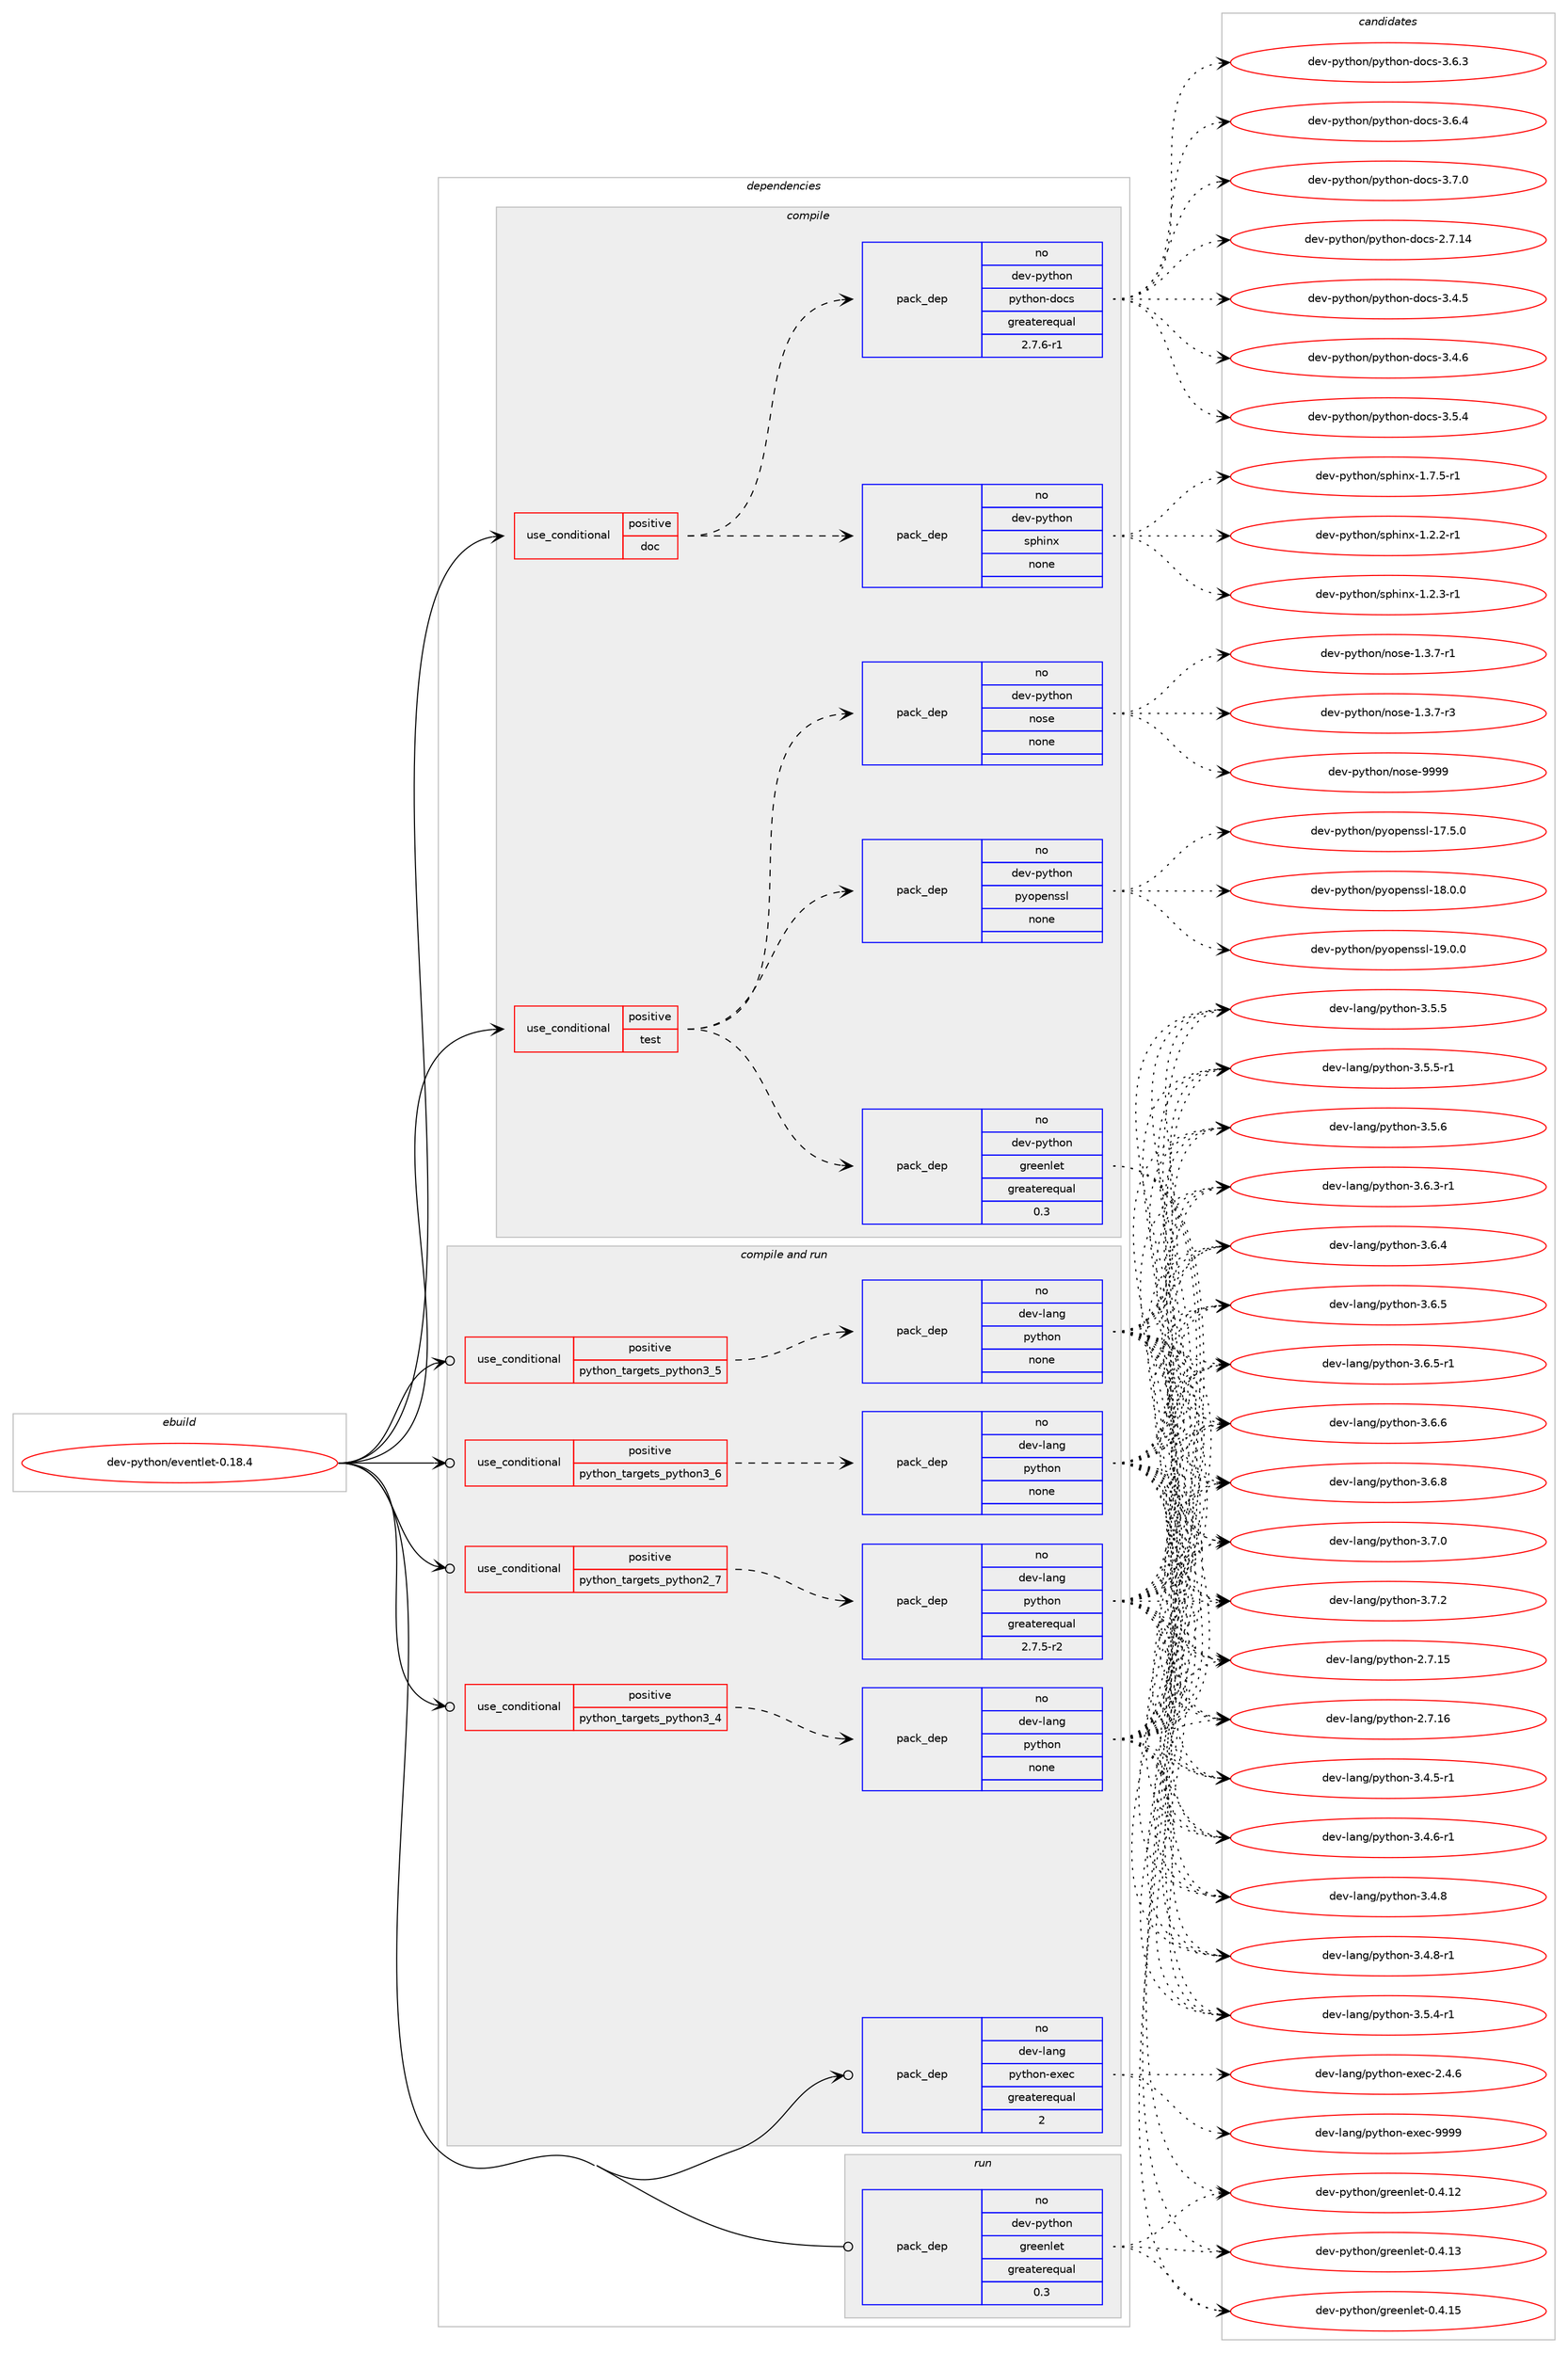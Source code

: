 digraph prolog {

# *************
# Graph options
# *************

newrank=true;
concentrate=true;
compound=true;
graph [rankdir=LR,fontname=Helvetica,fontsize=10,ranksep=1.5];#, ranksep=2.5, nodesep=0.2];
edge  [arrowhead=vee];
node  [fontname=Helvetica,fontsize=10];

# **********
# The ebuild
# **********

subgraph cluster_leftcol {
color=gray;
rank=same;
label=<<i>ebuild</i>>;
id [label="dev-python/eventlet-0.18.4", color=red, width=4, href="../dev-python/eventlet-0.18.4.svg"];
}

# ****************
# The dependencies
# ****************

subgraph cluster_midcol {
color=gray;
label=<<i>dependencies</i>>;
subgraph cluster_compile {
fillcolor="#eeeeee";
style=filled;
label=<<i>compile</i>>;
subgraph cond373971 {
dependency1408197 [label=<<TABLE BORDER="0" CELLBORDER="1" CELLSPACING="0" CELLPADDING="4"><TR><TD ROWSPAN="3" CELLPADDING="10">use_conditional</TD></TR><TR><TD>positive</TD></TR><TR><TD>doc</TD></TR></TABLE>>, shape=none, color=red];
subgraph pack1010967 {
dependency1408198 [label=<<TABLE BORDER="0" CELLBORDER="1" CELLSPACING="0" CELLPADDING="4" WIDTH="220"><TR><TD ROWSPAN="6" CELLPADDING="30">pack_dep</TD></TR><TR><TD WIDTH="110">no</TD></TR><TR><TD>dev-python</TD></TR><TR><TD>sphinx</TD></TR><TR><TD>none</TD></TR><TR><TD></TD></TR></TABLE>>, shape=none, color=blue];
}
dependency1408197:e -> dependency1408198:w [weight=20,style="dashed",arrowhead="vee"];
subgraph pack1010968 {
dependency1408199 [label=<<TABLE BORDER="0" CELLBORDER="1" CELLSPACING="0" CELLPADDING="4" WIDTH="220"><TR><TD ROWSPAN="6" CELLPADDING="30">pack_dep</TD></TR><TR><TD WIDTH="110">no</TD></TR><TR><TD>dev-python</TD></TR><TR><TD>python-docs</TD></TR><TR><TD>greaterequal</TD></TR><TR><TD>2.7.6-r1</TD></TR></TABLE>>, shape=none, color=blue];
}
dependency1408197:e -> dependency1408199:w [weight=20,style="dashed",arrowhead="vee"];
}
id:e -> dependency1408197:w [weight=20,style="solid",arrowhead="vee"];
subgraph cond373972 {
dependency1408200 [label=<<TABLE BORDER="0" CELLBORDER="1" CELLSPACING="0" CELLPADDING="4"><TR><TD ROWSPAN="3" CELLPADDING="10">use_conditional</TD></TR><TR><TD>positive</TD></TR><TR><TD>test</TD></TR></TABLE>>, shape=none, color=red];
subgraph pack1010969 {
dependency1408201 [label=<<TABLE BORDER="0" CELLBORDER="1" CELLSPACING="0" CELLPADDING="4" WIDTH="220"><TR><TD ROWSPAN="6" CELLPADDING="30">pack_dep</TD></TR><TR><TD WIDTH="110">no</TD></TR><TR><TD>dev-python</TD></TR><TR><TD>greenlet</TD></TR><TR><TD>greaterequal</TD></TR><TR><TD>0.3</TD></TR></TABLE>>, shape=none, color=blue];
}
dependency1408200:e -> dependency1408201:w [weight=20,style="dashed",arrowhead="vee"];
subgraph pack1010970 {
dependency1408202 [label=<<TABLE BORDER="0" CELLBORDER="1" CELLSPACING="0" CELLPADDING="4" WIDTH="220"><TR><TD ROWSPAN="6" CELLPADDING="30">pack_dep</TD></TR><TR><TD WIDTH="110">no</TD></TR><TR><TD>dev-python</TD></TR><TR><TD>pyopenssl</TD></TR><TR><TD>none</TD></TR><TR><TD></TD></TR></TABLE>>, shape=none, color=blue];
}
dependency1408200:e -> dependency1408202:w [weight=20,style="dashed",arrowhead="vee"];
subgraph pack1010971 {
dependency1408203 [label=<<TABLE BORDER="0" CELLBORDER="1" CELLSPACING="0" CELLPADDING="4" WIDTH="220"><TR><TD ROWSPAN="6" CELLPADDING="30">pack_dep</TD></TR><TR><TD WIDTH="110">no</TD></TR><TR><TD>dev-python</TD></TR><TR><TD>nose</TD></TR><TR><TD>none</TD></TR><TR><TD></TD></TR></TABLE>>, shape=none, color=blue];
}
dependency1408200:e -> dependency1408203:w [weight=20,style="dashed",arrowhead="vee"];
}
id:e -> dependency1408200:w [weight=20,style="solid",arrowhead="vee"];
}
subgraph cluster_compileandrun {
fillcolor="#eeeeee";
style=filled;
label=<<i>compile and run</i>>;
subgraph cond373973 {
dependency1408204 [label=<<TABLE BORDER="0" CELLBORDER="1" CELLSPACING="0" CELLPADDING="4"><TR><TD ROWSPAN="3" CELLPADDING="10">use_conditional</TD></TR><TR><TD>positive</TD></TR><TR><TD>python_targets_python2_7</TD></TR></TABLE>>, shape=none, color=red];
subgraph pack1010972 {
dependency1408205 [label=<<TABLE BORDER="0" CELLBORDER="1" CELLSPACING="0" CELLPADDING="4" WIDTH="220"><TR><TD ROWSPAN="6" CELLPADDING="30">pack_dep</TD></TR><TR><TD WIDTH="110">no</TD></TR><TR><TD>dev-lang</TD></TR><TR><TD>python</TD></TR><TR><TD>greaterequal</TD></TR><TR><TD>2.7.5-r2</TD></TR></TABLE>>, shape=none, color=blue];
}
dependency1408204:e -> dependency1408205:w [weight=20,style="dashed",arrowhead="vee"];
}
id:e -> dependency1408204:w [weight=20,style="solid",arrowhead="odotvee"];
subgraph cond373974 {
dependency1408206 [label=<<TABLE BORDER="0" CELLBORDER="1" CELLSPACING="0" CELLPADDING="4"><TR><TD ROWSPAN="3" CELLPADDING="10">use_conditional</TD></TR><TR><TD>positive</TD></TR><TR><TD>python_targets_python3_4</TD></TR></TABLE>>, shape=none, color=red];
subgraph pack1010973 {
dependency1408207 [label=<<TABLE BORDER="0" CELLBORDER="1" CELLSPACING="0" CELLPADDING="4" WIDTH="220"><TR><TD ROWSPAN="6" CELLPADDING="30">pack_dep</TD></TR><TR><TD WIDTH="110">no</TD></TR><TR><TD>dev-lang</TD></TR><TR><TD>python</TD></TR><TR><TD>none</TD></TR><TR><TD></TD></TR></TABLE>>, shape=none, color=blue];
}
dependency1408206:e -> dependency1408207:w [weight=20,style="dashed",arrowhead="vee"];
}
id:e -> dependency1408206:w [weight=20,style="solid",arrowhead="odotvee"];
subgraph cond373975 {
dependency1408208 [label=<<TABLE BORDER="0" CELLBORDER="1" CELLSPACING="0" CELLPADDING="4"><TR><TD ROWSPAN="3" CELLPADDING="10">use_conditional</TD></TR><TR><TD>positive</TD></TR><TR><TD>python_targets_python3_5</TD></TR></TABLE>>, shape=none, color=red];
subgraph pack1010974 {
dependency1408209 [label=<<TABLE BORDER="0" CELLBORDER="1" CELLSPACING="0" CELLPADDING="4" WIDTH="220"><TR><TD ROWSPAN="6" CELLPADDING="30">pack_dep</TD></TR><TR><TD WIDTH="110">no</TD></TR><TR><TD>dev-lang</TD></TR><TR><TD>python</TD></TR><TR><TD>none</TD></TR><TR><TD></TD></TR></TABLE>>, shape=none, color=blue];
}
dependency1408208:e -> dependency1408209:w [weight=20,style="dashed",arrowhead="vee"];
}
id:e -> dependency1408208:w [weight=20,style="solid",arrowhead="odotvee"];
subgraph cond373976 {
dependency1408210 [label=<<TABLE BORDER="0" CELLBORDER="1" CELLSPACING="0" CELLPADDING="4"><TR><TD ROWSPAN="3" CELLPADDING="10">use_conditional</TD></TR><TR><TD>positive</TD></TR><TR><TD>python_targets_python3_6</TD></TR></TABLE>>, shape=none, color=red];
subgraph pack1010975 {
dependency1408211 [label=<<TABLE BORDER="0" CELLBORDER="1" CELLSPACING="0" CELLPADDING="4" WIDTH="220"><TR><TD ROWSPAN="6" CELLPADDING="30">pack_dep</TD></TR><TR><TD WIDTH="110">no</TD></TR><TR><TD>dev-lang</TD></TR><TR><TD>python</TD></TR><TR><TD>none</TD></TR><TR><TD></TD></TR></TABLE>>, shape=none, color=blue];
}
dependency1408210:e -> dependency1408211:w [weight=20,style="dashed",arrowhead="vee"];
}
id:e -> dependency1408210:w [weight=20,style="solid",arrowhead="odotvee"];
subgraph pack1010976 {
dependency1408212 [label=<<TABLE BORDER="0" CELLBORDER="1" CELLSPACING="0" CELLPADDING="4" WIDTH="220"><TR><TD ROWSPAN="6" CELLPADDING="30">pack_dep</TD></TR><TR><TD WIDTH="110">no</TD></TR><TR><TD>dev-lang</TD></TR><TR><TD>python-exec</TD></TR><TR><TD>greaterequal</TD></TR><TR><TD>2</TD></TR></TABLE>>, shape=none, color=blue];
}
id:e -> dependency1408212:w [weight=20,style="solid",arrowhead="odotvee"];
}
subgraph cluster_run {
fillcolor="#eeeeee";
style=filled;
label=<<i>run</i>>;
subgraph pack1010977 {
dependency1408213 [label=<<TABLE BORDER="0" CELLBORDER="1" CELLSPACING="0" CELLPADDING="4" WIDTH="220"><TR><TD ROWSPAN="6" CELLPADDING="30">pack_dep</TD></TR><TR><TD WIDTH="110">no</TD></TR><TR><TD>dev-python</TD></TR><TR><TD>greenlet</TD></TR><TR><TD>greaterequal</TD></TR><TR><TD>0.3</TD></TR></TABLE>>, shape=none, color=blue];
}
id:e -> dependency1408213:w [weight=20,style="solid",arrowhead="odot"];
}
}

# **************
# The candidates
# **************

subgraph cluster_choices {
rank=same;
color=gray;
label=<<i>candidates</i>>;

subgraph choice1010967 {
color=black;
nodesep=1;
choice10010111845112121116104111110471151121041051101204549465046504511449 [label="dev-python/sphinx-1.2.2-r1", color=red, width=4,href="../dev-python/sphinx-1.2.2-r1.svg"];
choice10010111845112121116104111110471151121041051101204549465046514511449 [label="dev-python/sphinx-1.2.3-r1", color=red, width=4,href="../dev-python/sphinx-1.2.3-r1.svg"];
choice10010111845112121116104111110471151121041051101204549465546534511449 [label="dev-python/sphinx-1.7.5-r1", color=red, width=4,href="../dev-python/sphinx-1.7.5-r1.svg"];
dependency1408198:e -> choice10010111845112121116104111110471151121041051101204549465046504511449:w [style=dotted,weight="100"];
dependency1408198:e -> choice10010111845112121116104111110471151121041051101204549465046514511449:w [style=dotted,weight="100"];
dependency1408198:e -> choice10010111845112121116104111110471151121041051101204549465546534511449:w [style=dotted,weight="100"];
}
subgraph choice1010968 {
color=black;
nodesep=1;
choice1001011184511212111610411111047112121116104111110451001119911545504655464952 [label="dev-python/python-docs-2.7.14", color=red, width=4,href="../dev-python/python-docs-2.7.14.svg"];
choice10010111845112121116104111110471121211161041111104510011199115455146524653 [label="dev-python/python-docs-3.4.5", color=red, width=4,href="../dev-python/python-docs-3.4.5.svg"];
choice10010111845112121116104111110471121211161041111104510011199115455146524654 [label="dev-python/python-docs-3.4.6", color=red, width=4,href="../dev-python/python-docs-3.4.6.svg"];
choice10010111845112121116104111110471121211161041111104510011199115455146534652 [label="dev-python/python-docs-3.5.4", color=red, width=4,href="../dev-python/python-docs-3.5.4.svg"];
choice10010111845112121116104111110471121211161041111104510011199115455146544651 [label="dev-python/python-docs-3.6.3", color=red, width=4,href="../dev-python/python-docs-3.6.3.svg"];
choice10010111845112121116104111110471121211161041111104510011199115455146544652 [label="dev-python/python-docs-3.6.4", color=red, width=4,href="../dev-python/python-docs-3.6.4.svg"];
choice10010111845112121116104111110471121211161041111104510011199115455146554648 [label="dev-python/python-docs-3.7.0", color=red, width=4,href="../dev-python/python-docs-3.7.0.svg"];
dependency1408199:e -> choice1001011184511212111610411111047112121116104111110451001119911545504655464952:w [style=dotted,weight="100"];
dependency1408199:e -> choice10010111845112121116104111110471121211161041111104510011199115455146524653:w [style=dotted,weight="100"];
dependency1408199:e -> choice10010111845112121116104111110471121211161041111104510011199115455146524654:w [style=dotted,weight="100"];
dependency1408199:e -> choice10010111845112121116104111110471121211161041111104510011199115455146534652:w [style=dotted,weight="100"];
dependency1408199:e -> choice10010111845112121116104111110471121211161041111104510011199115455146544651:w [style=dotted,weight="100"];
dependency1408199:e -> choice10010111845112121116104111110471121211161041111104510011199115455146544652:w [style=dotted,weight="100"];
dependency1408199:e -> choice10010111845112121116104111110471121211161041111104510011199115455146554648:w [style=dotted,weight="100"];
}
subgraph choice1010969 {
color=black;
nodesep=1;
choice100101118451121211161041111104710311410110111010810111645484652464950 [label="dev-python/greenlet-0.4.12", color=red, width=4,href="../dev-python/greenlet-0.4.12.svg"];
choice100101118451121211161041111104710311410110111010810111645484652464951 [label="dev-python/greenlet-0.4.13", color=red, width=4,href="../dev-python/greenlet-0.4.13.svg"];
choice100101118451121211161041111104710311410110111010810111645484652464953 [label="dev-python/greenlet-0.4.15", color=red, width=4,href="../dev-python/greenlet-0.4.15.svg"];
dependency1408201:e -> choice100101118451121211161041111104710311410110111010810111645484652464950:w [style=dotted,weight="100"];
dependency1408201:e -> choice100101118451121211161041111104710311410110111010810111645484652464951:w [style=dotted,weight="100"];
dependency1408201:e -> choice100101118451121211161041111104710311410110111010810111645484652464953:w [style=dotted,weight="100"];
}
subgraph choice1010970 {
color=black;
nodesep=1;
choice100101118451121211161041111104711212111111210111011511510845495546534648 [label="dev-python/pyopenssl-17.5.0", color=red, width=4,href="../dev-python/pyopenssl-17.5.0.svg"];
choice100101118451121211161041111104711212111111210111011511510845495646484648 [label="dev-python/pyopenssl-18.0.0", color=red, width=4,href="../dev-python/pyopenssl-18.0.0.svg"];
choice100101118451121211161041111104711212111111210111011511510845495746484648 [label="dev-python/pyopenssl-19.0.0", color=red, width=4,href="../dev-python/pyopenssl-19.0.0.svg"];
dependency1408202:e -> choice100101118451121211161041111104711212111111210111011511510845495546534648:w [style=dotted,weight="100"];
dependency1408202:e -> choice100101118451121211161041111104711212111111210111011511510845495646484648:w [style=dotted,weight="100"];
dependency1408202:e -> choice100101118451121211161041111104711212111111210111011511510845495746484648:w [style=dotted,weight="100"];
}
subgraph choice1010971 {
color=black;
nodesep=1;
choice10010111845112121116104111110471101111151014549465146554511449 [label="dev-python/nose-1.3.7-r1", color=red, width=4,href="../dev-python/nose-1.3.7-r1.svg"];
choice10010111845112121116104111110471101111151014549465146554511451 [label="dev-python/nose-1.3.7-r3", color=red, width=4,href="../dev-python/nose-1.3.7-r3.svg"];
choice10010111845112121116104111110471101111151014557575757 [label="dev-python/nose-9999", color=red, width=4,href="../dev-python/nose-9999.svg"];
dependency1408203:e -> choice10010111845112121116104111110471101111151014549465146554511449:w [style=dotted,weight="100"];
dependency1408203:e -> choice10010111845112121116104111110471101111151014549465146554511451:w [style=dotted,weight="100"];
dependency1408203:e -> choice10010111845112121116104111110471101111151014557575757:w [style=dotted,weight="100"];
}
subgraph choice1010972 {
color=black;
nodesep=1;
choice10010111845108971101034711212111610411111045504655464953 [label="dev-lang/python-2.7.15", color=red, width=4,href="../dev-lang/python-2.7.15.svg"];
choice10010111845108971101034711212111610411111045504655464954 [label="dev-lang/python-2.7.16", color=red, width=4,href="../dev-lang/python-2.7.16.svg"];
choice1001011184510897110103471121211161041111104551465246534511449 [label="dev-lang/python-3.4.5-r1", color=red, width=4,href="../dev-lang/python-3.4.5-r1.svg"];
choice1001011184510897110103471121211161041111104551465246544511449 [label="dev-lang/python-3.4.6-r1", color=red, width=4,href="../dev-lang/python-3.4.6-r1.svg"];
choice100101118451089711010347112121116104111110455146524656 [label="dev-lang/python-3.4.8", color=red, width=4,href="../dev-lang/python-3.4.8.svg"];
choice1001011184510897110103471121211161041111104551465246564511449 [label="dev-lang/python-3.4.8-r1", color=red, width=4,href="../dev-lang/python-3.4.8-r1.svg"];
choice1001011184510897110103471121211161041111104551465346524511449 [label="dev-lang/python-3.5.4-r1", color=red, width=4,href="../dev-lang/python-3.5.4-r1.svg"];
choice100101118451089711010347112121116104111110455146534653 [label="dev-lang/python-3.5.5", color=red, width=4,href="../dev-lang/python-3.5.5.svg"];
choice1001011184510897110103471121211161041111104551465346534511449 [label="dev-lang/python-3.5.5-r1", color=red, width=4,href="../dev-lang/python-3.5.5-r1.svg"];
choice100101118451089711010347112121116104111110455146534654 [label="dev-lang/python-3.5.6", color=red, width=4,href="../dev-lang/python-3.5.6.svg"];
choice1001011184510897110103471121211161041111104551465446514511449 [label="dev-lang/python-3.6.3-r1", color=red, width=4,href="../dev-lang/python-3.6.3-r1.svg"];
choice100101118451089711010347112121116104111110455146544652 [label="dev-lang/python-3.6.4", color=red, width=4,href="../dev-lang/python-3.6.4.svg"];
choice100101118451089711010347112121116104111110455146544653 [label="dev-lang/python-3.6.5", color=red, width=4,href="../dev-lang/python-3.6.5.svg"];
choice1001011184510897110103471121211161041111104551465446534511449 [label="dev-lang/python-3.6.5-r1", color=red, width=4,href="../dev-lang/python-3.6.5-r1.svg"];
choice100101118451089711010347112121116104111110455146544654 [label="dev-lang/python-3.6.6", color=red, width=4,href="../dev-lang/python-3.6.6.svg"];
choice100101118451089711010347112121116104111110455146544656 [label="dev-lang/python-3.6.8", color=red, width=4,href="../dev-lang/python-3.6.8.svg"];
choice100101118451089711010347112121116104111110455146554648 [label="dev-lang/python-3.7.0", color=red, width=4,href="../dev-lang/python-3.7.0.svg"];
choice100101118451089711010347112121116104111110455146554650 [label="dev-lang/python-3.7.2", color=red, width=4,href="../dev-lang/python-3.7.2.svg"];
dependency1408205:e -> choice10010111845108971101034711212111610411111045504655464953:w [style=dotted,weight="100"];
dependency1408205:e -> choice10010111845108971101034711212111610411111045504655464954:w [style=dotted,weight="100"];
dependency1408205:e -> choice1001011184510897110103471121211161041111104551465246534511449:w [style=dotted,weight="100"];
dependency1408205:e -> choice1001011184510897110103471121211161041111104551465246544511449:w [style=dotted,weight="100"];
dependency1408205:e -> choice100101118451089711010347112121116104111110455146524656:w [style=dotted,weight="100"];
dependency1408205:e -> choice1001011184510897110103471121211161041111104551465246564511449:w [style=dotted,weight="100"];
dependency1408205:e -> choice1001011184510897110103471121211161041111104551465346524511449:w [style=dotted,weight="100"];
dependency1408205:e -> choice100101118451089711010347112121116104111110455146534653:w [style=dotted,weight="100"];
dependency1408205:e -> choice1001011184510897110103471121211161041111104551465346534511449:w [style=dotted,weight="100"];
dependency1408205:e -> choice100101118451089711010347112121116104111110455146534654:w [style=dotted,weight="100"];
dependency1408205:e -> choice1001011184510897110103471121211161041111104551465446514511449:w [style=dotted,weight="100"];
dependency1408205:e -> choice100101118451089711010347112121116104111110455146544652:w [style=dotted,weight="100"];
dependency1408205:e -> choice100101118451089711010347112121116104111110455146544653:w [style=dotted,weight="100"];
dependency1408205:e -> choice1001011184510897110103471121211161041111104551465446534511449:w [style=dotted,weight="100"];
dependency1408205:e -> choice100101118451089711010347112121116104111110455146544654:w [style=dotted,weight="100"];
dependency1408205:e -> choice100101118451089711010347112121116104111110455146544656:w [style=dotted,weight="100"];
dependency1408205:e -> choice100101118451089711010347112121116104111110455146554648:w [style=dotted,weight="100"];
dependency1408205:e -> choice100101118451089711010347112121116104111110455146554650:w [style=dotted,weight="100"];
}
subgraph choice1010973 {
color=black;
nodesep=1;
choice10010111845108971101034711212111610411111045504655464953 [label="dev-lang/python-2.7.15", color=red, width=4,href="../dev-lang/python-2.7.15.svg"];
choice10010111845108971101034711212111610411111045504655464954 [label="dev-lang/python-2.7.16", color=red, width=4,href="../dev-lang/python-2.7.16.svg"];
choice1001011184510897110103471121211161041111104551465246534511449 [label="dev-lang/python-3.4.5-r1", color=red, width=4,href="../dev-lang/python-3.4.5-r1.svg"];
choice1001011184510897110103471121211161041111104551465246544511449 [label="dev-lang/python-3.4.6-r1", color=red, width=4,href="../dev-lang/python-3.4.6-r1.svg"];
choice100101118451089711010347112121116104111110455146524656 [label="dev-lang/python-3.4.8", color=red, width=4,href="../dev-lang/python-3.4.8.svg"];
choice1001011184510897110103471121211161041111104551465246564511449 [label="dev-lang/python-3.4.8-r1", color=red, width=4,href="../dev-lang/python-3.4.8-r1.svg"];
choice1001011184510897110103471121211161041111104551465346524511449 [label="dev-lang/python-3.5.4-r1", color=red, width=4,href="../dev-lang/python-3.5.4-r1.svg"];
choice100101118451089711010347112121116104111110455146534653 [label="dev-lang/python-3.5.5", color=red, width=4,href="../dev-lang/python-3.5.5.svg"];
choice1001011184510897110103471121211161041111104551465346534511449 [label="dev-lang/python-3.5.5-r1", color=red, width=4,href="../dev-lang/python-3.5.5-r1.svg"];
choice100101118451089711010347112121116104111110455146534654 [label="dev-lang/python-3.5.6", color=red, width=4,href="../dev-lang/python-3.5.6.svg"];
choice1001011184510897110103471121211161041111104551465446514511449 [label="dev-lang/python-3.6.3-r1", color=red, width=4,href="../dev-lang/python-3.6.3-r1.svg"];
choice100101118451089711010347112121116104111110455146544652 [label="dev-lang/python-3.6.4", color=red, width=4,href="../dev-lang/python-3.6.4.svg"];
choice100101118451089711010347112121116104111110455146544653 [label="dev-lang/python-3.6.5", color=red, width=4,href="../dev-lang/python-3.6.5.svg"];
choice1001011184510897110103471121211161041111104551465446534511449 [label="dev-lang/python-3.6.5-r1", color=red, width=4,href="../dev-lang/python-3.6.5-r1.svg"];
choice100101118451089711010347112121116104111110455146544654 [label="dev-lang/python-3.6.6", color=red, width=4,href="../dev-lang/python-3.6.6.svg"];
choice100101118451089711010347112121116104111110455146544656 [label="dev-lang/python-3.6.8", color=red, width=4,href="../dev-lang/python-3.6.8.svg"];
choice100101118451089711010347112121116104111110455146554648 [label="dev-lang/python-3.7.0", color=red, width=4,href="../dev-lang/python-3.7.0.svg"];
choice100101118451089711010347112121116104111110455146554650 [label="dev-lang/python-3.7.2", color=red, width=4,href="../dev-lang/python-3.7.2.svg"];
dependency1408207:e -> choice10010111845108971101034711212111610411111045504655464953:w [style=dotted,weight="100"];
dependency1408207:e -> choice10010111845108971101034711212111610411111045504655464954:w [style=dotted,weight="100"];
dependency1408207:e -> choice1001011184510897110103471121211161041111104551465246534511449:w [style=dotted,weight="100"];
dependency1408207:e -> choice1001011184510897110103471121211161041111104551465246544511449:w [style=dotted,weight="100"];
dependency1408207:e -> choice100101118451089711010347112121116104111110455146524656:w [style=dotted,weight="100"];
dependency1408207:e -> choice1001011184510897110103471121211161041111104551465246564511449:w [style=dotted,weight="100"];
dependency1408207:e -> choice1001011184510897110103471121211161041111104551465346524511449:w [style=dotted,weight="100"];
dependency1408207:e -> choice100101118451089711010347112121116104111110455146534653:w [style=dotted,weight="100"];
dependency1408207:e -> choice1001011184510897110103471121211161041111104551465346534511449:w [style=dotted,weight="100"];
dependency1408207:e -> choice100101118451089711010347112121116104111110455146534654:w [style=dotted,weight="100"];
dependency1408207:e -> choice1001011184510897110103471121211161041111104551465446514511449:w [style=dotted,weight="100"];
dependency1408207:e -> choice100101118451089711010347112121116104111110455146544652:w [style=dotted,weight="100"];
dependency1408207:e -> choice100101118451089711010347112121116104111110455146544653:w [style=dotted,weight="100"];
dependency1408207:e -> choice1001011184510897110103471121211161041111104551465446534511449:w [style=dotted,weight="100"];
dependency1408207:e -> choice100101118451089711010347112121116104111110455146544654:w [style=dotted,weight="100"];
dependency1408207:e -> choice100101118451089711010347112121116104111110455146544656:w [style=dotted,weight="100"];
dependency1408207:e -> choice100101118451089711010347112121116104111110455146554648:w [style=dotted,weight="100"];
dependency1408207:e -> choice100101118451089711010347112121116104111110455146554650:w [style=dotted,weight="100"];
}
subgraph choice1010974 {
color=black;
nodesep=1;
choice10010111845108971101034711212111610411111045504655464953 [label="dev-lang/python-2.7.15", color=red, width=4,href="../dev-lang/python-2.7.15.svg"];
choice10010111845108971101034711212111610411111045504655464954 [label="dev-lang/python-2.7.16", color=red, width=4,href="../dev-lang/python-2.7.16.svg"];
choice1001011184510897110103471121211161041111104551465246534511449 [label="dev-lang/python-3.4.5-r1", color=red, width=4,href="../dev-lang/python-3.4.5-r1.svg"];
choice1001011184510897110103471121211161041111104551465246544511449 [label="dev-lang/python-3.4.6-r1", color=red, width=4,href="../dev-lang/python-3.4.6-r1.svg"];
choice100101118451089711010347112121116104111110455146524656 [label="dev-lang/python-3.4.8", color=red, width=4,href="../dev-lang/python-3.4.8.svg"];
choice1001011184510897110103471121211161041111104551465246564511449 [label="dev-lang/python-3.4.8-r1", color=red, width=4,href="../dev-lang/python-3.4.8-r1.svg"];
choice1001011184510897110103471121211161041111104551465346524511449 [label="dev-lang/python-3.5.4-r1", color=red, width=4,href="../dev-lang/python-3.5.4-r1.svg"];
choice100101118451089711010347112121116104111110455146534653 [label="dev-lang/python-3.5.5", color=red, width=4,href="../dev-lang/python-3.5.5.svg"];
choice1001011184510897110103471121211161041111104551465346534511449 [label="dev-lang/python-3.5.5-r1", color=red, width=4,href="../dev-lang/python-3.5.5-r1.svg"];
choice100101118451089711010347112121116104111110455146534654 [label="dev-lang/python-3.5.6", color=red, width=4,href="../dev-lang/python-3.5.6.svg"];
choice1001011184510897110103471121211161041111104551465446514511449 [label="dev-lang/python-3.6.3-r1", color=red, width=4,href="../dev-lang/python-3.6.3-r1.svg"];
choice100101118451089711010347112121116104111110455146544652 [label="dev-lang/python-3.6.4", color=red, width=4,href="../dev-lang/python-3.6.4.svg"];
choice100101118451089711010347112121116104111110455146544653 [label="dev-lang/python-3.6.5", color=red, width=4,href="../dev-lang/python-3.6.5.svg"];
choice1001011184510897110103471121211161041111104551465446534511449 [label="dev-lang/python-3.6.5-r1", color=red, width=4,href="../dev-lang/python-3.6.5-r1.svg"];
choice100101118451089711010347112121116104111110455146544654 [label="dev-lang/python-3.6.6", color=red, width=4,href="../dev-lang/python-3.6.6.svg"];
choice100101118451089711010347112121116104111110455146544656 [label="dev-lang/python-3.6.8", color=red, width=4,href="../dev-lang/python-3.6.8.svg"];
choice100101118451089711010347112121116104111110455146554648 [label="dev-lang/python-3.7.0", color=red, width=4,href="../dev-lang/python-3.7.0.svg"];
choice100101118451089711010347112121116104111110455146554650 [label="dev-lang/python-3.7.2", color=red, width=4,href="../dev-lang/python-3.7.2.svg"];
dependency1408209:e -> choice10010111845108971101034711212111610411111045504655464953:w [style=dotted,weight="100"];
dependency1408209:e -> choice10010111845108971101034711212111610411111045504655464954:w [style=dotted,weight="100"];
dependency1408209:e -> choice1001011184510897110103471121211161041111104551465246534511449:w [style=dotted,weight="100"];
dependency1408209:e -> choice1001011184510897110103471121211161041111104551465246544511449:w [style=dotted,weight="100"];
dependency1408209:e -> choice100101118451089711010347112121116104111110455146524656:w [style=dotted,weight="100"];
dependency1408209:e -> choice1001011184510897110103471121211161041111104551465246564511449:w [style=dotted,weight="100"];
dependency1408209:e -> choice1001011184510897110103471121211161041111104551465346524511449:w [style=dotted,weight="100"];
dependency1408209:e -> choice100101118451089711010347112121116104111110455146534653:w [style=dotted,weight="100"];
dependency1408209:e -> choice1001011184510897110103471121211161041111104551465346534511449:w [style=dotted,weight="100"];
dependency1408209:e -> choice100101118451089711010347112121116104111110455146534654:w [style=dotted,weight="100"];
dependency1408209:e -> choice1001011184510897110103471121211161041111104551465446514511449:w [style=dotted,weight="100"];
dependency1408209:e -> choice100101118451089711010347112121116104111110455146544652:w [style=dotted,weight="100"];
dependency1408209:e -> choice100101118451089711010347112121116104111110455146544653:w [style=dotted,weight="100"];
dependency1408209:e -> choice1001011184510897110103471121211161041111104551465446534511449:w [style=dotted,weight="100"];
dependency1408209:e -> choice100101118451089711010347112121116104111110455146544654:w [style=dotted,weight="100"];
dependency1408209:e -> choice100101118451089711010347112121116104111110455146544656:w [style=dotted,weight="100"];
dependency1408209:e -> choice100101118451089711010347112121116104111110455146554648:w [style=dotted,weight="100"];
dependency1408209:e -> choice100101118451089711010347112121116104111110455146554650:w [style=dotted,weight="100"];
}
subgraph choice1010975 {
color=black;
nodesep=1;
choice10010111845108971101034711212111610411111045504655464953 [label="dev-lang/python-2.7.15", color=red, width=4,href="../dev-lang/python-2.7.15.svg"];
choice10010111845108971101034711212111610411111045504655464954 [label="dev-lang/python-2.7.16", color=red, width=4,href="../dev-lang/python-2.7.16.svg"];
choice1001011184510897110103471121211161041111104551465246534511449 [label="dev-lang/python-3.4.5-r1", color=red, width=4,href="../dev-lang/python-3.4.5-r1.svg"];
choice1001011184510897110103471121211161041111104551465246544511449 [label="dev-lang/python-3.4.6-r1", color=red, width=4,href="../dev-lang/python-3.4.6-r1.svg"];
choice100101118451089711010347112121116104111110455146524656 [label="dev-lang/python-3.4.8", color=red, width=4,href="../dev-lang/python-3.4.8.svg"];
choice1001011184510897110103471121211161041111104551465246564511449 [label="dev-lang/python-3.4.8-r1", color=red, width=4,href="../dev-lang/python-3.4.8-r1.svg"];
choice1001011184510897110103471121211161041111104551465346524511449 [label="dev-lang/python-3.5.4-r1", color=red, width=4,href="../dev-lang/python-3.5.4-r1.svg"];
choice100101118451089711010347112121116104111110455146534653 [label="dev-lang/python-3.5.5", color=red, width=4,href="../dev-lang/python-3.5.5.svg"];
choice1001011184510897110103471121211161041111104551465346534511449 [label="dev-lang/python-3.5.5-r1", color=red, width=4,href="../dev-lang/python-3.5.5-r1.svg"];
choice100101118451089711010347112121116104111110455146534654 [label="dev-lang/python-3.5.6", color=red, width=4,href="../dev-lang/python-3.5.6.svg"];
choice1001011184510897110103471121211161041111104551465446514511449 [label="dev-lang/python-3.6.3-r1", color=red, width=4,href="../dev-lang/python-3.6.3-r1.svg"];
choice100101118451089711010347112121116104111110455146544652 [label="dev-lang/python-3.6.4", color=red, width=4,href="../dev-lang/python-3.6.4.svg"];
choice100101118451089711010347112121116104111110455146544653 [label="dev-lang/python-3.6.5", color=red, width=4,href="../dev-lang/python-3.6.5.svg"];
choice1001011184510897110103471121211161041111104551465446534511449 [label="dev-lang/python-3.6.5-r1", color=red, width=4,href="../dev-lang/python-3.6.5-r1.svg"];
choice100101118451089711010347112121116104111110455146544654 [label="dev-lang/python-3.6.6", color=red, width=4,href="../dev-lang/python-3.6.6.svg"];
choice100101118451089711010347112121116104111110455146544656 [label="dev-lang/python-3.6.8", color=red, width=4,href="../dev-lang/python-3.6.8.svg"];
choice100101118451089711010347112121116104111110455146554648 [label="dev-lang/python-3.7.0", color=red, width=4,href="../dev-lang/python-3.7.0.svg"];
choice100101118451089711010347112121116104111110455146554650 [label="dev-lang/python-3.7.2", color=red, width=4,href="../dev-lang/python-3.7.2.svg"];
dependency1408211:e -> choice10010111845108971101034711212111610411111045504655464953:w [style=dotted,weight="100"];
dependency1408211:e -> choice10010111845108971101034711212111610411111045504655464954:w [style=dotted,weight="100"];
dependency1408211:e -> choice1001011184510897110103471121211161041111104551465246534511449:w [style=dotted,weight="100"];
dependency1408211:e -> choice1001011184510897110103471121211161041111104551465246544511449:w [style=dotted,weight="100"];
dependency1408211:e -> choice100101118451089711010347112121116104111110455146524656:w [style=dotted,weight="100"];
dependency1408211:e -> choice1001011184510897110103471121211161041111104551465246564511449:w [style=dotted,weight="100"];
dependency1408211:e -> choice1001011184510897110103471121211161041111104551465346524511449:w [style=dotted,weight="100"];
dependency1408211:e -> choice100101118451089711010347112121116104111110455146534653:w [style=dotted,weight="100"];
dependency1408211:e -> choice1001011184510897110103471121211161041111104551465346534511449:w [style=dotted,weight="100"];
dependency1408211:e -> choice100101118451089711010347112121116104111110455146534654:w [style=dotted,weight="100"];
dependency1408211:e -> choice1001011184510897110103471121211161041111104551465446514511449:w [style=dotted,weight="100"];
dependency1408211:e -> choice100101118451089711010347112121116104111110455146544652:w [style=dotted,weight="100"];
dependency1408211:e -> choice100101118451089711010347112121116104111110455146544653:w [style=dotted,weight="100"];
dependency1408211:e -> choice1001011184510897110103471121211161041111104551465446534511449:w [style=dotted,weight="100"];
dependency1408211:e -> choice100101118451089711010347112121116104111110455146544654:w [style=dotted,weight="100"];
dependency1408211:e -> choice100101118451089711010347112121116104111110455146544656:w [style=dotted,weight="100"];
dependency1408211:e -> choice100101118451089711010347112121116104111110455146554648:w [style=dotted,weight="100"];
dependency1408211:e -> choice100101118451089711010347112121116104111110455146554650:w [style=dotted,weight="100"];
}
subgraph choice1010976 {
color=black;
nodesep=1;
choice1001011184510897110103471121211161041111104510112010199455046524654 [label="dev-lang/python-exec-2.4.6", color=red, width=4,href="../dev-lang/python-exec-2.4.6.svg"];
choice10010111845108971101034711212111610411111045101120101994557575757 [label="dev-lang/python-exec-9999", color=red, width=4,href="../dev-lang/python-exec-9999.svg"];
dependency1408212:e -> choice1001011184510897110103471121211161041111104510112010199455046524654:w [style=dotted,weight="100"];
dependency1408212:e -> choice10010111845108971101034711212111610411111045101120101994557575757:w [style=dotted,weight="100"];
}
subgraph choice1010977 {
color=black;
nodesep=1;
choice100101118451121211161041111104710311410110111010810111645484652464950 [label="dev-python/greenlet-0.4.12", color=red, width=4,href="../dev-python/greenlet-0.4.12.svg"];
choice100101118451121211161041111104710311410110111010810111645484652464951 [label="dev-python/greenlet-0.4.13", color=red, width=4,href="../dev-python/greenlet-0.4.13.svg"];
choice100101118451121211161041111104710311410110111010810111645484652464953 [label="dev-python/greenlet-0.4.15", color=red, width=4,href="../dev-python/greenlet-0.4.15.svg"];
dependency1408213:e -> choice100101118451121211161041111104710311410110111010810111645484652464950:w [style=dotted,weight="100"];
dependency1408213:e -> choice100101118451121211161041111104710311410110111010810111645484652464951:w [style=dotted,weight="100"];
dependency1408213:e -> choice100101118451121211161041111104710311410110111010810111645484652464953:w [style=dotted,weight="100"];
}
}

}
